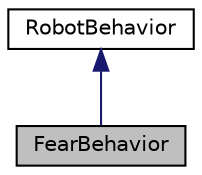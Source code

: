 digraph "FearBehavior"
{
  edge [fontname="Helvetica",fontsize="10",labelfontname="Helvetica",labelfontsize="10"];
  node [fontname="Helvetica",fontsize="10",shape=record];
  Node1 [label="FearBehavior",height=0.2,width=0.4,color="black", fillcolor="grey75", style="filled", fontcolor="black"];
  Node2 -> Node1 [dir="back",color="midnightblue",fontsize="10",style="solid"];
  Node2 [label="RobotBehavior",height=0.2,width=0.4,color="black", fillcolor="white", style="filled",URL="$classRobotBehavior.html",tooltip="Class representing a parent class for robot behavior. "];
}

